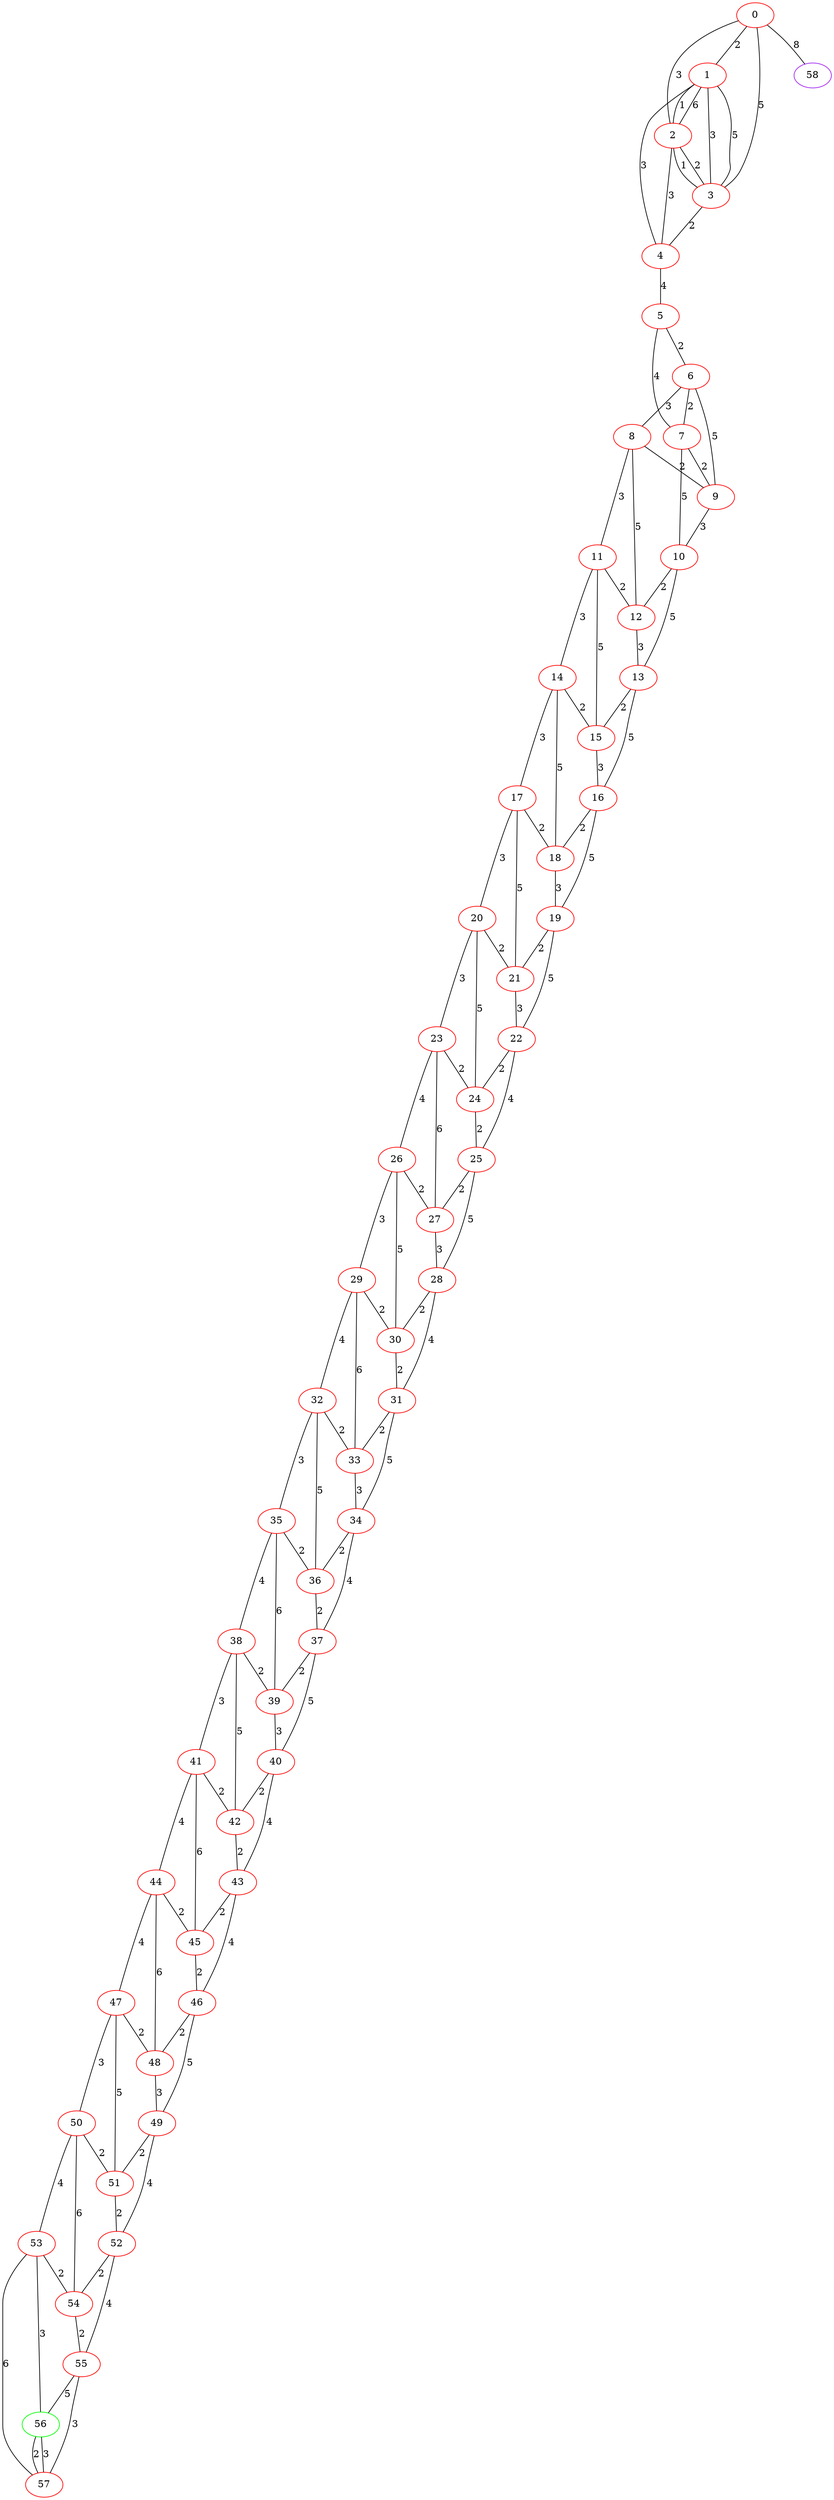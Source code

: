 graph "" {
0 [color=red, weight=1];
1 [color=red, weight=1];
2 [color=red, weight=1];
3 [color=red, weight=1];
4 [color=red, weight=1];
5 [color=red, weight=1];
6 [color=red, weight=1];
7 [color=red, weight=1];
8 [color=red, weight=1];
9 [color=red, weight=1];
10 [color=red, weight=1];
11 [color=red, weight=1];
12 [color=red, weight=1];
13 [color=red, weight=1];
14 [color=red, weight=1];
15 [color=red, weight=1];
16 [color=red, weight=1];
17 [color=red, weight=1];
18 [color=red, weight=1];
19 [color=red, weight=1];
20 [color=red, weight=1];
21 [color=red, weight=1];
22 [color=red, weight=1];
23 [color=red, weight=1];
24 [color=red, weight=1];
25 [color=red, weight=1];
26 [color=red, weight=1];
27 [color=red, weight=1];
28 [color=red, weight=1];
29 [color=red, weight=1];
30 [color=red, weight=1];
31 [color=red, weight=1];
32 [color=red, weight=1];
33 [color=red, weight=1];
34 [color=red, weight=1];
35 [color=red, weight=1];
36 [color=red, weight=1];
37 [color=red, weight=1];
38 [color=red, weight=1];
39 [color=red, weight=1];
40 [color=red, weight=1];
41 [color=red, weight=1];
42 [color=red, weight=1];
43 [color=red, weight=1];
44 [color=red, weight=1];
45 [color=red, weight=1];
46 [color=red, weight=1];
47 [color=red, weight=1];
48 [color=red, weight=1];
49 [color=red, weight=1];
50 [color=red, weight=1];
51 [color=red, weight=1];
52 [color=red, weight=1];
53 [color=red, weight=1];
54 [color=red, weight=1];
55 [color=red, weight=1];
56 [color=green, weight=2];
57 [color=red, weight=1];
58 [color=purple, weight=4];
0 -- 1  [key=0, label=2];
0 -- 2  [key=0, label=3];
0 -- 3  [key=0, label=5];
0 -- 58  [key=0, label=8];
1 -- 2  [key=0, label=6];
1 -- 2  [key=1, label=1];
1 -- 3  [key=0, label=5];
1 -- 3  [key=1, label=3];
1 -- 4  [key=0, label=3];
2 -- 3  [key=0, label=1];
2 -- 3  [key=1, label=2];
2 -- 4  [key=0, label=3];
3 -- 4  [key=0, label=2];
4 -- 5  [key=0, label=4];
5 -- 6  [key=0, label=2];
5 -- 7  [key=0, label=4];
6 -- 8  [key=0, label=3];
6 -- 9  [key=0, label=5];
6 -- 7  [key=0, label=2];
7 -- 9  [key=0, label=2];
7 -- 10  [key=0, label=5];
8 -- 9  [key=0, label=2];
8 -- 11  [key=0, label=3];
8 -- 12  [key=0, label=5];
9 -- 10  [key=0, label=3];
10 -- 12  [key=0, label=2];
10 -- 13  [key=0, label=5];
11 -- 12  [key=0, label=2];
11 -- 14  [key=0, label=3];
11 -- 15  [key=0, label=5];
12 -- 13  [key=0, label=3];
13 -- 16  [key=0, label=5];
13 -- 15  [key=0, label=2];
14 -- 17  [key=0, label=3];
14 -- 18  [key=0, label=5];
14 -- 15  [key=0, label=2];
15 -- 16  [key=0, label=3];
16 -- 18  [key=0, label=2];
16 -- 19  [key=0, label=5];
17 -- 18  [key=0, label=2];
17 -- 20  [key=0, label=3];
17 -- 21  [key=0, label=5];
18 -- 19  [key=0, label=3];
19 -- 21  [key=0, label=2];
19 -- 22  [key=0, label=5];
20 -- 24  [key=0, label=5];
20 -- 21  [key=0, label=2];
20 -- 23  [key=0, label=3];
21 -- 22  [key=0, label=3];
22 -- 24  [key=0, label=2];
22 -- 25  [key=0, label=4];
23 -- 24  [key=0, label=2];
23 -- 26  [key=0, label=4];
23 -- 27  [key=0, label=6];
24 -- 25  [key=0, label=2];
25 -- 27  [key=0, label=2];
25 -- 28  [key=0, label=5];
26 -- 27  [key=0, label=2];
26 -- 29  [key=0, label=3];
26 -- 30  [key=0, label=5];
27 -- 28  [key=0, label=3];
28 -- 30  [key=0, label=2];
28 -- 31  [key=0, label=4];
29 -- 32  [key=0, label=4];
29 -- 33  [key=0, label=6];
29 -- 30  [key=0, label=2];
30 -- 31  [key=0, label=2];
31 -- 33  [key=0, label=2];
31 -- 34  [key=0, label=5];
32 -- 33  [key=0, label=2];
32 -- 35  [key=0, label=3];
32 -- 36  [key=0, label=5];
33 -- 34  [key=0, label=3];
34 -- 36  [key=0, label=2];
34 -- 37  [key=0, label=4];
35 -- 36  [key=0, label=2];
35 -- 38  [key=0, label=4];
35 -- 39  [key=0, label=6];
36 -- 37  [key=0, label=2];
37 -- 40  [key=0, label=5];
37 -- 39  [key=0, label=2];
38 -- 41  [key=0, label=3];
38 -- 42  [key=0, label=5];
38 -- 39  [key=0, label=2];
39 -- 40  [key=0, label=3];
40 -- 42  [key=0, label=2];
40 -- 43  [key=0, label=4];
41 -- 42  [key=0, label=2];
41 -- 44  [key=0, label=4];
41 -- 45  [key=0, label=6];
42 -- 43  [key=0, label=2];
43 -- 45  [key=0, label=2];
43 -- 46  [key=0, label=4];
44 -- 48  [key=0, label=6];
44 -- 45  [key=0, label=2];
44 -- 47  [key=0, label=4];
45 -- 46  [key=0, label=2];
46 -- 48  [key=0, label=2];
46 -- 49  [key=0, label=5];
47 -- 48  [key=0, label=2];
47 -- 50  [key=0, label=3];
47 -- 51  [key=0, label=5];
48 -- 49  [key=0, label=3];
49 -- 51  [key=0, label=2];
49 -- 52  [key=0, label=4];
50 -- 51  [key=0, label=2];
50 -- 53  [key=0, label=4];
50 -- 54  [key=0, label=6];
51 -- 52  [key=0, label=2];
52 -- 54  [key=0, label=2];
52 -- 55  [key=0, label=4];
53 -- 56  [key=0, label=3];
53 -- 57  [key=0, label=6];
53 -- 54  [key=0, label=2];
54 -- 55  [key=0, label=2];
55 -- 56  [key=0, label=5];
55 -- 57  [key=0, label=3];
56 -- 57  [key=0, label=3];
56 -- 57  [key=1, label=2];
}
